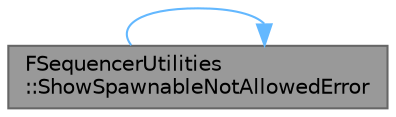 digraph "FSequencerUtilities::ShowSpawnableNotAllowedError"
{
 // INTERACTIVE_SVG=YES
 // LATEX_PDF_SIZE
  bgcolor="transparent";
  edge [fontname=Helvetica,fontsize=10,labelfontname=Helvetica,labelfontsize=10];
  node [fontname=Helvetica,fontsize=10,shape=box,height=0.2,width=0.4];
  rankdir="LR";
  Node1 [id="Node000001",label="FSequencerUtilities\l::ShowSpawnableNotAllowedError",height=0.2,width=0.4,color="gray40", fillcolor="grey60", style="filled", fontcolor="black",tooltip="Show an error if spawnable is not allowed in a movie scene."];
  Node1 -> Node1 [id="edge1_Node000001_Node000001",color="steelblue1",style="solid",tooltip=" "];
}
